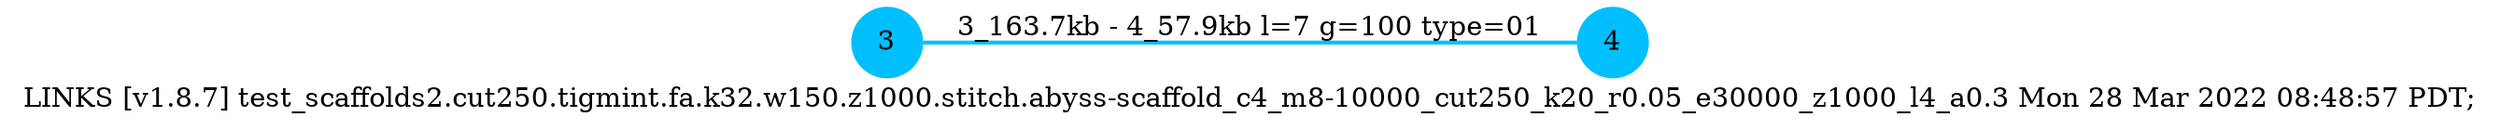graph LINKS{
	label="LINKS [v1.8.7] test_scaffolds2.cut250.tigmint.fa.k32.w150.z1000.stitch.abyss-scaffold_c4_m8-10000_cut250_k20_r0.05_e30000_z1000_l4_a0.3 Mon 28 Mar 2022 08:48:57 PDT;"
	rankdir=LR;
	node [shape = circle];
	3 [style=filled, fillcolor=deepskyblue, color=deepskyblue]
	4 [style=filled, fillcolor=deepskyblue, color=deepskyblue]
	3 -- 4 [ label = "3_163.7kb - 4_57.9kb l=7 g=100 type=01", penwidth=2.0, color=deepskyblue ]
}
